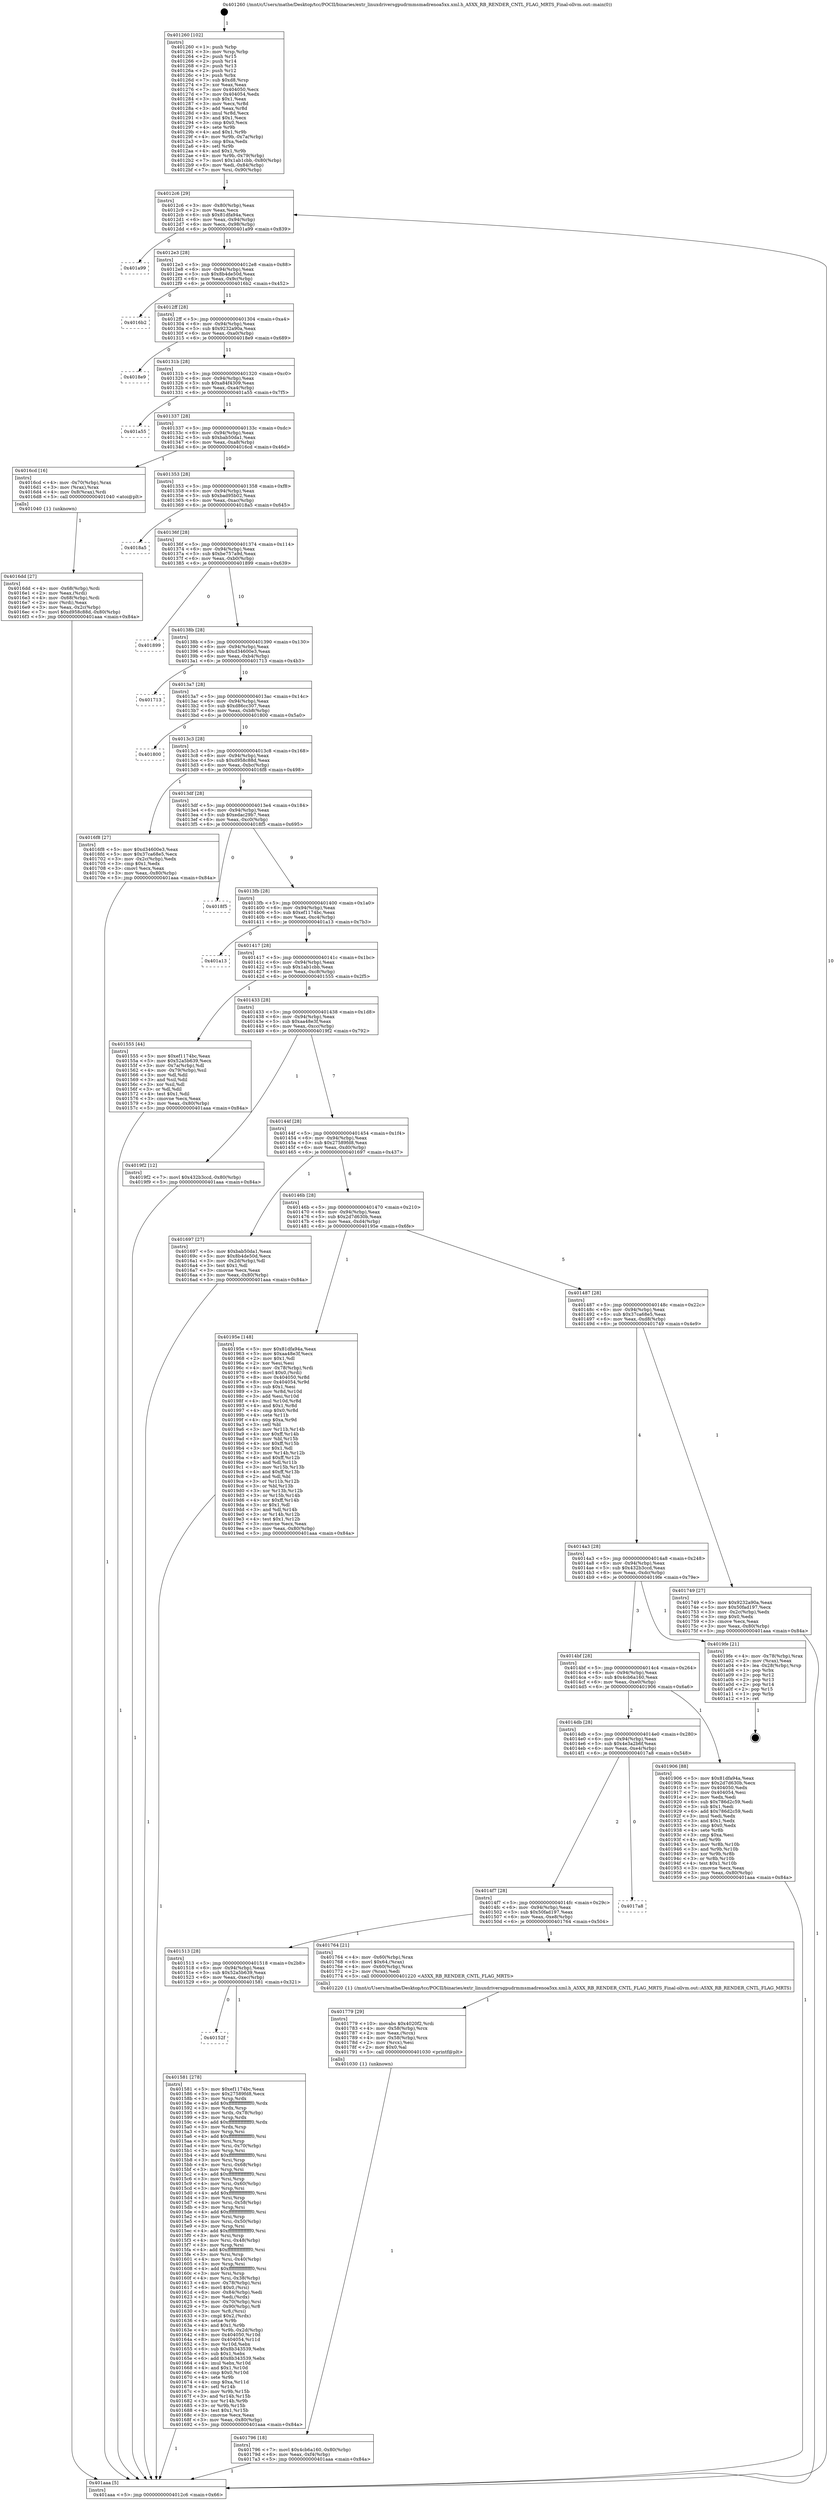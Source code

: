 digraph "0x401260" {
  label = "0x401260 (/mnt/c/Users/mathe/Desktop/tcc/POCII/binaries/extr_linuxdriversgpudrmmsmadrenoa5xx.xml.h_A5XX_RB_RENDER_CNTL_FLAG_MRTS_Final-ollvm.out::main(0))"
  labelloc = "t"
  node[shape=record]

  Entry [label="",width=0.3,height=0.3,shape=circle,fillcolor=black,style=filled]
  "0x4012c6" [label="{
     0x4012c6 [29]\l
     | [instrs]\l
     &nbsp;&nbsp;0x4012c6 \<+3\>: mov -0x80(%rbp),%eax\l
     &nbsp;&nbsp;0x4012c9 \<+2\>: mov %eax,%ecx\l
     &nbsp;&nbsp;0x4012cb \<+6\>: sub $0x81dfa94a,%ecx\l
     &nbsp;&nbsp;0x4012d1 \<+6\>: mov %eax,-0x94(%rbp)\l
     &nbsp;&nbsp;0x4012d7 \<+6\>: mov %ecx,-0x98(%rbp)\l
     &nbsp;&nbsp;0x4012dd \<+6\>: je 0000000000401a99 \<main+0x839\>\l
  }"]
  "0x401a99" [label="{
     0x401a99\l
  }", style=dashed]
  "0x4012e3" [label="{
     0x4012e3 [28]\l
     | [instrs]\l
     &nbsp;&nbsp;0x4012e3 \<+5\>: jmp 00000000004012e8 \<main+0x88\>\l
     &nbsp;&nbsp;0x4012e8 \<+6\>: mov -0x94(%rbp),%eax\l
     &nbsp;&nbsp;0x4012ee \<+5\>: sub $0x8b4de50d,%eax\l
     &nbsp;&nbsp;0x4012f3 \<+6\>: mov %eax,-0x9c(%rbp)\l
     &nbsp;&nbsp;0x4012f9 \<+6\>: je 00000000004016b2 \<main+0x452\>\l
  }"]
  Exit [label="",width=0.3,height=0.3,shape=circle,fillcolor=black,style=filled,peripheries=2]
  "0x4016b2" [label="{
     0x4016b2\l
  }", style=dashed]
  "0x4012ff" [label="{
     0x4012ff [28]\l
     | [instrs]\l
     &nbsp;&nbsp;0x4012ff \<+5\>: jmp 0000000000401304 \<main+0xa4\>\l
     &nbsp;&nbsp;0x401304 \<+6\>: mov -0x94(%rbp),%eax\l
     &nbsp;&nbsp;0x40130a \<+5\>: sub $0x9232a90a,%eax\l
     &nbsp;&nbsp;0x40130f \<+6\>: mov %eax,-0xa0(%rbp)\l
     &nbsp;&nbsp;0x401315 \<+6\>: je 00000000004018e9 \<main+0x689\>\l
  }"]
  "0x401796" [label="{
     0x401796 [18]\l
     | [instrs]\l
     &nbsp;&nbsp;0x401796 \<+7\>: movl $0x4cb6a160,-0x80(%rbp)\l
     &nbsp;&nbsp;0x40179d \<+6\>: mov %eax,-0xf4(%rbp)\l
     &nbsp;&nbsp;0x4017a3 \<+5\>: jmp 0000000000401aaa \<main+0x84a\>\l
  }"]
  "0x4018e9" [label="{
     0x4018e9\l
  }", style=dashed]
  "0x40131b" [label="{
     0x40131b [28]\l
     | [instrs]\l
     &nbsp;&nbsp;0x40131b \<+5\>: jmp 0000000000401320 \<main+0xc0\>\l
     &nbsp;&nbsp;0x401320 \<+6\>: mov -0x94(%rbp),%eax\l
     &nbsp;&nbsp;0x401326 \<+5\>: sub $0xa84f4309,%eax\l
     &nbsp;&nbsp;0x40132b \<+6\>: mov %eax,-0xa4(%rbp)\l
     &nbsp;&nbsp;0x401331 \<+6\>: je 0000000000401a55 \<main+0x7f5\>\l
  }"]
  "0x401779" [label="{
     0x401779 [29]\l
     | [instrs]\l
     &nbsp;&nbsp;0x401779 \<+10\>: movabs $0x4020f2,%rdi\l
     &nbsp;&nbsp;0x401783 \<+4\>: mov -0x58(%rbp),%rcx\l
     &nbsp;&nbsp;0x401787 \<+2\>: mov %eax,(%rcx)\l
     &nbsp;&nbsp;0x401789 \<+4\>: mov -0x58(%rbp),%rcx\l
     &nbsp;&nbsp;0x40178d \<+2\>: mov (%rcx),%esi\l
     &nbsp;&nbsp;0x40178f \<+2\>: mov $0x0,%al\l
     &nbsp;&nbsp;0x401791 \<+5\>: call 0000000000401030 \<printf@plt\>\l
     | [calls]\l
     &nbsp;&nbsp;0x401030 \{1\} (unknown)\l
  }"]
  "0x401a55" [label="{
     0x401a55\l
  }", style=dashed]
  "0x401337" [label="{
     0x401337 [28]\l
     | [instrs]\l
     &nbsp;&nbsp;0x401337 \<+5\>: jmp 000000000040133c \<main+0xdc\>\l
     &nbsp;&nbsp;0x40133c \<+6\>: mov -0x94(%rbp),%eax\l
     &nbsp;&nbsp;0x401342 \<+5\>: sub $0xbab50da1,%eax\l
     &nbsp;&nbsp;0x401347 \<+6\>: mov %eax,-0xa8(%rbp)\l
     &nbsp;&nbsp;0x40134d \<+6\>: je 00000000004016cd \<main+0x46d\>\l
  }"]
  "0x4016dd" [label="{
     0x4016dd [27]\l
     | [instrs]\l
     &nbsp;&nbsp;0x4016dd \<+4\>: mov -0x68(%rbp),%rdi\l
     &nbsp;&nbsp;0x4016e1 \<+2\>: mov %eax,(%rdi)\l
     &nbsp;&nbsp;0x4016e3 \<+4\>: mov -0x68(%rbp),%rdi\l
     &nbsp;&nbsp;0x4016e7 \<+2\>: mov (%rdi),%eax\l
     &nbsp;&nbsp;0x4016e9 \<+3\>: mov %eax,-0x2c(%rbp)\l
     &nbsp;&nbsp;0x4016ec \<+7\>: movl $0xd958c88d,-0x80(%rbp)\l
     &nbsp;&nbsp;0x4016f3 \<+5\>: jmp 0000000000401aaa \<main+0x84a\>\l
  }"]
  "0x4016cd" [label="{
     0x4016cd [16]\l
     | [instrs]\l
     &nbsp;&nbsp;0x4016cd \<+4\>: mov -0x70(%rbp),%rax\l
     &nbsp;&nbsp;0x4016d1 \<+3\>: mov (%rax),%rax\l
     &nbsp;&nbsp;0x4016d4 \<+4\>: mov 0x8(%rax),%rdi\l
     &nbsp;&nbsp;0x4016d8 \<+5\>: call 0000000000401040 \<atoi@plt\>\l
     | [calls]\l
     &nbsp;&nbsp;0x401040 \{1\} (unknown)\l
  }"]
  "0x401353" [label="{
     0x401353 [28]\l
     | [instrs]\l
     &nbsp;&nbsp;0x401353 \<+5\>: jmp 0000000000401358 \<main+0xf8\>\l
     &nbsp;&nbsp;0x401358 \<+6\>: mov -0x94(%rbp),%eax\l
     &nbsp;&nbsp;0x40135e \<+5\>: sub $0xbad95b02,%eax\l
     &nbsp;&nbsp;0x401363 \<+6\>: mov %eax,-0xac(%rbp)\l
     &nbsp;&nbsp;0x401369 \<+6\>: je 00000000004018a5 \<main+0x645\>\l
  }"]
  "0x40152f" [label="{
     0x40152f\l
  }", style=dashed]
  "0x4018a5" [label="{
     0x4018a5\l
  }", style=dashed]
  "0x40136f" [label="{
     0x40136f [28]\l
     | [instrs]\l
     &nbsp;&nbsp;0x40136f \<+5\>: jmp 0000000000401374 \<main+0x114\>\l
     &nbsp;&nbsp;0x401374 \<+6\>: mov -0x94(%rbp),%eax\l
     &nbsp;&nbsp;0x40137a \<+5\>: sub $0xbe757a9d,%eax\l
     &nbsp;&nbsp;0x40137f \<+6\>: mov %eax,-0xb0(%rbp)\l
     &nbsp;&nbsp;0x401385 \<+6\>: je 0000000000401899 \<main+0x639\>\l
  }"]
  "0x401581" [label="{
     0x401581 [278]\l
     | [instrs]\l
     &nbsp;&nbsp;0x401581 \<+5\>: mov $0xef1174bc,%eax\l
     &nbsp;&nbsp;0x401586 \<+5\>: mov $0x27589fd8,%ecx\l
     &nbsp;&nbsp;0x40158b \<+3\>: mov %rsp,%rdx\l
     &nbsp;&nbsp;0x40158e \<+4\>: add $0xfffffffffffffff0,%rdx\l
     &nbsp;&nbsp;0x401592 \<+3\>: mov %rdx,%rsp\l
     &nbsp;&nbsp;0x401595 \<+4\>: mov %rdx,-0x78(%rbp)\l
     &nbsp;&nbsp;0x401599 \<+3\>: mov %rsp,%rdx\l
     &nbsp;&nbsp;0x40159c \<+4\>: add $0xfffffffffffffff0,%rdx\l
     &nbsp;&nbsp;0x4015a0 \<+3\>: mov %rdx,%rsp\l
     &nbsp;&nbsp;0x4015a3 \<+3\>: mov %rsp,%rsi\l
     &nbsp;&nbsp;0x4015a6 \<+4\>: add $0xfffffffffffffff0,%rsi\l
     &nbsp;&nbsp;0x4015aa \<+3\>: mov %rsi,%rsp\l
     &nbsp;&nbsp;0x4015ad \<+4\>: mov %rsi,-0x70(%rbp)\l
     &nbsp;&nbsp;0x4015b1 \<+3\>: mov %rsp,%rsi\l
     &nbsp;&nbsp;0x4015b4 \<+4\>: add $0xfffffffffffffff0,%rsi\l
     &nbsp;&nbsp;0x4015b8 \<+3\>: mov %rsi,%rsp\l
     &nbsp;&nbsp;0x4015bb \<+4\>: mov %rsi,-0x68(%rbp)\l
     &nbsp;&nbsp;0x4015bf \<+3\>: mov %rsp,%rsi\l
     &nbsp;&nbsp;0x4015c2 \<+4\>: add $0xfffffffffffffff0,%rsi\l
     &nbsp;&nbsp;0x4015c6 \<+3\>: mov %rsi,%rsp\l
     &nbsp;&nbsp;0x4015c9 \<+4\>: mov %rsi,-0x60(%rbp)\l
     &nbsp;&nbsp;0x4015cd \<+3\>: mov %rsp,%rsi\l
     &nbsp;&nbsp;0x4015d0 \<+4\>: add $0xfffffffffffffff0,%rsi\l
     &nbsp;&nbsp;0x4015d4 \<+3\>: mov %rsi,%rsp\l
     &nbsp;&nbsp;0x4015d7 \<+4\>: mov %rsi,-0x58(%rbp)\l
     &nbsp;&nbsp;0x4015db \<+3\>: mov %rsp,%rsi\l
     &nbsp;&nbsp;0x4015de \<+4\>: add $0xfffffffffffffff0,%rsi\l
     &nbsp;&nbsp;0x4015e2 \<+3\>: mov %rsi,%rsp\l
     &nbsp;&nbsp;0x4015e5 \<+4\>: mov %rsi,-0x50(%rbp)\l
     &nbsp;&nbsp;0x4015e9 \<+3\>: mov %rsp,%rsi\l
     &nbsp;&nbsp;0x4015ec \<+4\>: add $0xfffffffffffffff0,%rsi\l
     &nbsp;&nbsp;0x4015f0 \<+3\>: mov %rsi,%rsp\l
     &nbsp;&nbsp;0x4015f3 \<+4\>: mov %rsi,-0x48(%rbp)\l
     &nbsp;&nbsp;0x4015f7 \<+3\>: mov %rsp,%rsi\l
     &nbsp;&nbsp;0x4015fa \<+4\>: add $0xfffffffffffffff0,%rsi\l
     &nbsp;&nbsp;0x4015fe \<+3\>: mov %rsi,%rsp\l
     &nbsp;&nbsp;0x401601 \<+4\>: mov %rsi,-0x40(%rbp)\l
     &nbsp;&nbsp;0x401605 \<+3\>: mov %rsp,%rsi\l
     &nbsp;&nbsp;0x401608 \<+4\>: add $0xfffffffffffffff0,%rsi\l
     &nbsp;&nbsp;0x40160c \<+3\>: mov %rsi,%rsp\l
     &nbsp;&nbsp;0x40160f \<+4\>: mov %rsi,-0x38(%rbp)\l
     &nbsp;&nbsp;0x401613 \<+4\>: mov -0x78(%rbp),%rsi\l
     &nbsp;&nbsp;0x401617 \<+6\>: movl $0x0,(%rsi)\l
     &nbsp;&nbsp;0x40161d \<+6\>: mov -0x84(%rbp),%edi\l
     &nbsp;&nbsp;0x401623 \<+2\>: mov %edi,(%rdx)\l
     &nbsp;&nbsp;0x401625 \<+4\>: mov -0x70(%rbp),%rsi\l
     &nbsp;&nbsp;0x401629 \<+7\>: mov -0x90(%rbp),%r8\l
     &nbsp;&nbsp;0x401630 \<+3\>: mov %r8,(%rsi)\l
     &nbsp;&nbsp;0x401633 \<+3\>: cmpl $0x2,(%rdx)\l
     &nbsp;&nbsp;0x401636 \<+4\>: setne %r9b\l
     &nbsp;&nbsp;0x40163a \<+4\>: and $0x1,%r9b\l
     &nbsp;&nbsp;0x40163e \<+4\>: mov %r9b,-0x2d(%rbp)\l
     &nbsp;&nbsp;0x401642 \<+8\>: mov 0x404050,%r10d\l
     &nbsp;&nbsp;0x40164a \<+8\>: mov 0x404054,%r11d\l
     &nbsp;&nbsp;0x401652 \<+3\>: mov %r10d,%ebx\l
     &nbsp;&nbsp;0x401655 \<+6\>: sub $0x8b343539,%ebx\l
     &nbsp;&nbsp;0x40165b \<+3\>: sub $0x1,%ebx\l
     &nbsp;&nbsp;0x40165e \<+6\>: add $0x8b343539,%ebx\l
     &nbsp;&nbsp;0x401664 \<+4\>: imul %ebx,%r10d\l
     &nbsp;&nbsp;0x401668 \<+4\>: and $0x1,%r10d\l
     &nbsp;&nbsp;0x40166c \<+4\>: cmp $0x0,%r10d\l
     &nbsp;&nbsp;0x401670 \<+4\>: sete %r9b\l
     &nbsp;&nbsp;0x401674 \<+4\>: cmp $0xa,%r11d\l
     &nbsp;&nbsp;0x401678 \<+4\>: setl %r14b\l
     &nbsp;&nbsp;0x40167c \<+3\>: mov %r9b,%r15b\l
     &nbsp;&nbsp;0x40167f \<+3\>: and %r14b,%r15b\l
     &nbsp;&nbsp;0x401682 \<+3\>: xor %r14b,%r9b\l
     &nbsp;&nbsp;0x401685 \<+3\>: or %r9b,%r15b\l
     &nbsp;&nbsp;0x401688 \<+4\>: test $0x1,%r15b\l
     &nbsp;&nbsp;0x40168c \<+3\>: cmovne %ecx,%eax\l
     &nbsp;&nbsp;0x40168f \<+3\>: mov %eax,-0x80(%rbp)\l
     &nbsp;&nbsp;0x401692 \<+5\>: jmp 0000000000401aaa \<main+0x84a\>\l
  }"]
  "0x401899" [label="{
     0x401899\l
  }", style=dashed]
  "0x40138b" [label="{
     0x40138b [28]\l
     | [instrs]\l
     &nbsp;&nbsp;0x40138b \<+5\>: jmp 0000000000401390 \<main+0x130\>\l
     &nbsp;&nbsp;0x401390 \<+6\>: mov -0x94(%rbp),%eax\l
     &nbsp;&nbsp;0x401396 \<+5\>: sub $0xd34600e3,%eax\l
     &nbsp;&nbsp;0x40139b \<+6\>: mov %eax,-0xb4(%rbp)\l
     &nbsp;&nbsp;0x4013a1 \<+6\>: je 0000000000401713 \<main+0x4b3\>\l
  }"]
  "0x401513" [label="{
     0x401513 [28]\l
     | [instrs]\l
     &nbsp;&nbsp;0x401513 \<+5\>: jmp 0000000000401518 \<main+0x2b8\>\l
     &nbsp;&nbsp;0x401518 \<+6\>: mov -0x94(%rbp),%eax\l
     &nbsp;&nbsp;0x40151e \<+5\>: sub $0x52a5b639,%eax\l
     &nbsp;&nbsp;0x401523 \<+6\>: mov %eax,-0xec(%rbp)\l
     &nbsp;&nbsp;0x401529 \<+6\>: je 0000000000401581 \<main+0x321\>\l
  }"]
  "0x401713" [label="{
     0x401713\l
  }", style=dashed]
  "0x4013a7" [label="{
     0x4013a7 [28]\l
     | [instrs]\l
     &nbsp;&nbsp;0x4013a7 \<+5\>: jmp 00000000004013ac \<main+0x14c\>\l
     &nbsp;&nbsp;0x4013ac \<+6\>: mov -0x94(%rbp),%eax\l
     &nbsp;&nbsp;0x4013b2 \<+5\>: sub $0xd86cc307,%eax\l
     &nbsp;&nbsp;0x4013b7 \<+6\>: mov %eax,-0xb8(%rbp)\l
     &nbsp;&nbsp;0x4013bd \<+6\>: je 0000000000401800 \<main+0x5a0\>\l
  }"]
  "0x401764" [label="{
     0x401764 [21]\l
     | [instrs]\l
     &nbsp;&nbsp;0x401764 \<+4\>: mov -0x60(%rbp),%rax\l
     &nbsp;&nbsp;0x401768 \<+6\>: movl $0x64,(%rax)\l
     &nbsp;&nbsp;0x40176e \<+4\>: mov -0x60(%rbp),%rax\l
     &nbsp;&nbsp;0x401772 \<+2\>: mov (%rax),%edi\l
     &nbsp;&nbsp;0x401774 \<+5\>: call 0000000000401220 \<A5XX_RB_RENDER_CNTL_FLAG_MRTS\>\l
     | [calls]\l
     &nbsp;&nbsp;0x401220 \{1\} (/mnt/c/Users/mathe/Desktop/tcc/POCII/binaries/extr_linuxdriversgpudrmmsmadrenoa5xx.xml.h_A5XX_RB_RENDER_CNTL_FLAG_MRTS_Final-ollvm.out::A5XX_RB_RENDER_CNTL_FLAG_MRTS)\l
  }"]
  "0x401800" [label="{
     0x401800\l
  }", style=dashed]
  "0x4013c3" [label="{
     0x4013c3 [28]\l
     | [instrs]\l
     &nbsp;&nbsp;0x4013c3 \<+5\>: jmp 00000000004013c8 \<main+0x168\>\l
     &nbsp;&nbsp;0x4013c8 \<+6\>: mov -0x94(%rbp),%eax\l
     &nbsp;&nbsp;0x4013ce \<+5\>: sub $0xd958c88d,%eax\l
     &nbsp;&nbsp;0x4013d3 \<+6\>: mov %eax,-0xbc(%rbp)\l
     &nbsp;&nbsp;0x4013d9 \<+6\>: je 00000000004016f8 \<main+0x498\>\l
  }"]
  "0x4014f7" [label="{
     0x4014f7 [28]\l
     | [instrs]\l
     &nbsp;&nbsp;0x4014f7 \<+5\>: jmp 00000000004014fc \<main+0x29c\>\l
     &nbsp;&nbsp;0x4014fc \<+6\>: mov -0x94(%rbp),%eax\l
     &nbsp;&nbsp;0x401502 \<+5\>: sub $0x50fad197,%eax\l
     &nbsp;&nbsp;0x401507 \<+6\>: mov %eax,-0xe8(%rbp)\l
     &nbsp;&nbsp;0x40150d \<+6\>: je 0000000000401764 \<main+0x504\>\l
  }"]
  "0x4016f8" [label="{
     0x4016f8 [27]\l
     | [instrs]\l
     &nbsp;&nbsp;0x4016f8 \<+5\>: mov $0xd34600e3,%eax\l
     &nbsp;&nbsp;0x4016fd \<+5\>: mov $0x37ca68e5,%ecx\l
     &nbsp;&nbsp;0x401702 \<+3\>: mov -0x2c(%rbp),%edx\l
     &nbsp;&nbsp;0x401705 \<+3\>: cmp $0x1,%edx\l
     &nbsp;&nbsp;0x401708 \<+3\>: cmovl %ecx,%eax\l
     &nbsp;&nbsp;0x40170b \<+3\>: mov %eax,-0x80(%rbp)\l
     &nbsp;&nbsp;0x40170e \<+5\>: jmp 0000000000401aaa \<main+0x84a\>\l
  }"]
  "0x4013df" [label="{
     0x4013df [28]\l
     | [instrs]\l
     &nbsp;&nbsp;0x4013df \<+5\>: jmp 00000000004013e4 \<main+0x184\>\l
     &nbsp;&nbsp;0x4013e4 \<+6\>: mov -0x94(%rbp),%eax\l
     &nbsp;&nbsp;0x4013ea \<+5\>: sub $0xedac29b7,%eax\l
     &nbsp;&nbsp;0x4013ef \<+6\>: mov %eax,-0xc0(%rbp)\l
     &nbsp;&nbsp;0x4013f5 \<+6\>: je 00000000004018f5 \<main+0x695\>\l
  }"]
  "0x4017a8" [label="{
     0x4017a8\l
  }", style=dashed]
  "0x4018f5" [label="{
     0x4018f5\l
  }", style=dashed]
  "0x4013fb" [label="{
     0x4013fb [28]\l
     | [instrs]\l
     &nbsp;&nbsp;0x4013fb \<+5\>: jmp 0000000000401400 \<main+0x1a0\>\l
     &nbsp;&nbsp;0x401400 \<+6\>: mov -0x94(%rbp),%eax\l
     &nbsp;&nbsp;0x401406 \<+5\>: sub $0xef1174bc,%eax\l
     &nbsp;&nbsp;0x40140b \<+6\>: mov %eax,-0xc4(%rbp)\l
     &nbsp;&nbsp;0x401411 \<+6\>: je 0000000000401a13 \<main+0x7b3\>\l
  }"]
  "0x4014db" [label="{
     0x4014db [28]\l
     | [instrs]\l
     &nbsp;&nbsp;0x4014db \<+5\>: jmp 00000000004014e0 \<main+0x280\>\l
     &nbsp;&nbsp;0x4014e0 \<+6\>: mov -0x94(%rbp),%eax\l
     &nbsp;&nbsp;0x4014e6 \<+5\>: sub $0x4e3a2b6f,%eax\l
     &nbsp;&nbsp;0x4014eb \<+6\>: mov %eax,-0xe4(%rbp)\l
     &nbsp;&nbsp;0x4014f1 \<+6\>: je 00000000004017a8 \<main+0x548\>\l
  }"]
  "0x401a13" [label="{
     0x401a13\l
  }", style=dashed]
  "0x401417" [label="{
     0x401417 [28]\l
     | [instrs]\l
     &nbsp;&nbsp;0x401417 \<+5\>: jmp 000000000040141c \<main+0x1bc\>\l
     &nbsp;&nbsp;0x40141c \<+6\>: mov -0x94(%rbp),%eax\l
     &nbsp;&nbsp;0x401422 \<+5\>: sub $0x1ab1cbb,%eax\l
     &nbsp;&nbsp;0x401427 \<+6\>: mov %eax,-0xc8(%rbp)\l
     &nbsp;&nbsp;0x40142d \<+6\>: je 0000000000401555 \<main+0x2f5\>\l
  }"]
  "0x401906" [label="{
     0x401906 [88]\l
     | [instrs]\l
     &nbsp;&nbsp;0x401906 \<+5\>: mov $0x81dfa94a,%eax\l
     &nbsp;&nbsp;0x40190b \<+5\>: mov $0x2d7d630b,%ecx\l
     &nbsp;&nbsp;0x401910 \<+7\>: mov 0x404050,%edx\l
     &nbsp;&nbsp;0x401917 \<+7\>: mov 0x404054,%esi\l
     &nbsp;&nbsp;0x40191e \<+2\>: mov %edx,%edi\l
     &nbsp;&nbsp;0x401920 \<+6\>: sub $0x786d2c59,%edi\l
     &nbsp;&nbsp;0x401926 \<+3\>: sub $0x1,%edi\l
     &nbsp;&nbsp;0x401929 \<+6\>: add $0x786d2c59,%edi\l
     &nbsp;&nbsp;0x40192f \<+3\>: imul %edi,%edx\l
     &nbsp;&nbsp;0x401932 \<+3\>: and $0x1,%edx\l
     &nbsp;&nbsp;0x401935 \<+3\>: cmp $0x0,%edx\l
     &nbsp;&nbsp;0x401938 \<+4\>: sete %r8b\l
     &nbsp;&nbsp;0x40193c \<+3\>: cmp $0xa,%esi\l
     &nbsp;&nbsp;0x40193f \<+4\>: setl %r9b\l
     &nbsp;&nbsp;0x401943 \<+3\>: mov %r8b,%r10b\l
     &nbsp;&nbsp;0x401946 \<+3\>: and %r9b,%r10b\l
     &nbsp;&nbsp;0x401949 \<+3\>: xor %r9b,%r8b\l
     &nbsp;&nbsp;0x40194c \<+3\>: or %r8b,%r10b\l
     &nbsp;&nbsp;0x40194f \<+4\>: test $0x1,%r10b\l
     &nbsp;&nbsp;0x401953 \<+3\>: cmovne %ecx,%eax\l
     &nbsp;&nbsp;0x401956 \<+3\>: mov %eax,-0x80(%rbp)\l
     &nbsp;&nbsp;0x401959 \<+5\>: jmp 0000000000401aaa \<main+0x84a\>\l
  }"]
  "0x401555" [label="{
     0x401555 [44]\l
     | [instrs]\l
     &nbsp;&nbsp;0x401555 \<+5\>: mov $0xef1174bc,%eax\l
     &nbsp;&nbsp;0x40155a \<+5\>: mov $0x52a5b639,%ecx\l
     &nbsp;&nbsp;0x40155f \<+3\>: mov -0x7a(%rbp),%dl\l
     &nbsp;&nbsp;0x401562 \<+4\>: mov -0x79(%rbp),%sil\l
     &nbsp;&nbsp;0x401566 \<+3\>: mov %dl,%dil\l
     &nbsp;&nbsp;0x401569 \<+3\>: and %sil,%dil\l
     &nbsp;&nbsp;0x40156c \<+3\>: xor %sil,%dl\l
     &nbsp;&nbsp;0x40156f \<+3\>: or %dl,%dil\l
     &nbsp;&nbsp;0x401572 \<+4\>: test $0x1,%dil\l
     &nbsp;&nbsp;0x401576 \<+3\>: cmovne %ecx,%eax\l
     &nbsp;&nbsp;0x401579 \<+3\>: mov %eax,-0x80(%rbp)\l
     &nbsp;&nbsp;0x40157c \<+5\>: jmp 0000000000401aaa \<main+0x84a\>\l
  }"]
  "0x401433" [label="{
     0x401433 [28]\l
     | [instrs]\l
     &nbsp;&nbsp;0x401433 \<+5\>: jmp 0000000000401438 \<main+0x1d8\>\l
     &nbsp;&nbsp;0x401438 \<+6\>: mov -0x94(%rbp),%eax\l
     &nbsp;&nbsp;0x40143e \<+5\>: sub $0xaa48e3f,%eax\l
     &nbsp;&nbsp;0x401443 \<+6\>: mov %eax,-0xcc(%rbp)\l
     &nbsp;&nbsp;0x401449 \<+6\>: je 00000000004019f2 \<main+0x792\>\l
  }"]
  "0x401aaa" [label="{
     0x401aaa [5]\l
     | [instrs]\l
     &nbsp;&nbsp;0x401aaa \<+5\>: jmp 00000000004012c6 \<main+0x66\>\l
  }"]
  "0x401260" [label="{
     0x401260 [102]\l
     | [instrs]\l
     &nbsp;&nbsp;0x401260 \<+1\>: push %rbp\l
     &nbsp;&nbsp;0x401261 \<+3\>: mov %rsp,%rbp\l
     &nbsp;&nbsp;0x401264 \<+2\>: push %r15\l
     &nbsp;&nbsp;0x401266 \<+2\>: push %r14\l
     &nbsp;&nbsp;0x401268 \<+2\>: push %r13\l
     &nbsp;&nbsp;0x40126a \<+2\>: push %r12\l
     &nbsp;&nbsp;0x40126c \<+1\>: push %rbx\l
     &nbsp;&nbsp;0x40126d \<+7\>: sub $0xd8,%rsp\l
     &nbsp;&nbsp;0x401274 \<+2\>: xor %eax,%eax\l
     &nbsp;&nbsp;0x401276 \<+7\>: mov 0x404050,%ecx\l
     &nbsp;&nbsp;0x40127d \<+7\>: mov 0x404054,%edx\l
     &nbsp;&nbsp;0x401284 \<+3\>: sub $0x1,%eax\l
     &nbsp;&nbsp;0x401287 \<+3\>: mov %ecx,%r8d\l
     &nbsp;&nbsp;0x40128a \<+3\>: add %eax,%r8d\l
     &nbsp;&nbsp;0x40128d \<+4\>: imul %r8d,%ecx\l
     &nbsp;&nbsp;0x401291 \<+3\>: and $0x1,%ecx\l
     &nbsp;&nbsp;0x401294 \<+3\>: cmp $0x0,%ecx\l
     &nbsp;&nbsp;0x401297 \<+4\>: sete %r9b\l
     &nbsp;&nbsp;0x40129b \<+4\>: and $0x1,%r9b\l
     &nbsp;&nbsp;0x40129f \<+4\>: mov %r9b,-0x7a(%rbp)\l
     &nbsp;&nbsp;0x4012a3 \<+3\>: cmp $0xa,%edx\l
     &nbsp;&nbsp;0x4012a6 \<+4\>: setl %r9b\l
     &nbsp;&nbsp;0x4012aa \<+4\>: and $0x1,%r9b\l
     &nbsp;&nbsp;0x4012ae \<+4\>: mov %r9b,-0x79(%rbp)\l
     &nbsp;&nbsp;0x4012b2 \<+7\>: movl $0x1ab1cbb,-0x80(%rbp)\l
     &nbsp;&nbsp;0x4012b9 \<+6\>: mov %edi,-0x84(%rbp)\l
     &nbsp;&nbsp;0x4012bf \<+7\>: mov %rsi,-0x90(%rbp)\l
  }"]
  "0x4014bf" [label="{
     0x4014bf [28]\l
     | [instrs]\l
     &nbsp;&nbsp;0x4014bf \<+5\>: jmp 00000000004014c4 \<main+0x264\>\l
     &nbsp;&nbsp;0x4014c4 \<+6\>: mov -0x94(%rbp),%eax\l
     &nbsp;&nbsp;0x4014ca \<+5\>: sub $0x4cb6a160,%eax\l
     &nbsp;&nbsp;0x4014cf \<+6\>: mov %eax,-0xe0(%rbp)\l
     &nbsp;&nbsp;0x4014d5 \<+6\>: je 0000000000401906 \<main+0x6a6\>\l
  }"]
  "0x4019f2" [label="{
     0x4019f2 [12]\l
     | [instrs]\l
     &nbsp;&nbsp;0x4019f2 \<+7\>: movl $0x432b3ccd,-0x80(%rbp)\l
     &nbsp;&nbsp;0x4019f9 \<+5\>: jmp 0000000000401aaa \<main+0x84a\>\l
  }"]
  "0x40144f" [label="{
     0x40144f [28]\l
     | [instrs]\l
     &nbsp;&nbsp;0x40144f \<+5\>: jmp 0000000000401454 \<main+0x1f4\>\l
     &nbsp;&nbsp;0x401454 \<+6\>: mov -0x94(%rbp),%eax\l
     &nbsp;&nbsp;0x40145a \<+5\>: sub $0x27589fd8,%eax\l
     &nbsp;&nbsp;0x40145f \<+6\>: mov %eax,-0xd0(%rbp)\l
     &nbsp;&nbsp;0x401465 \<+6\>: je 0000000000401697 \<main+0x437\>\l
  }"]
  "0x4019fe" [label="{
     0x4019fe [21]\l
     | [instrs]\l
     &nbsp;&nbsp;0x4019fe \<+4\>: mov -0x78(%rbp),%rax\l
     &nbsp;&nbsp;0x401a02 \<+2\>: mov (%rax),%eax\l
     &nbsp;&nbsp;0x401a04 \<+4\>: lea -0x28(%rbp),%rsp\l
     &nbsp;&nbsp;0x401a08 \<+1\>: pop %rbx\l
     &nbsp;&nbsp;0x401a09 \<+2\>: pop %r12\l
     &nbsp;&nbsp;0x401a0b \<+2\>: pop %r13\l
     &nbsp;&nbsp;0x401a0d \<+2\>: pop %r14\l
     &nbsp;&nbsp;0x401a0f \<+2\>: pop %r15\l
     &nbsp;&nbsp;0x401a11 \<+1\>: pop %rbp\l
     &nbsp;&nbsp;0x401a12 \<+1\>: ret\l
  }"]
  "0x401697" [label="{
     0x401697 [27]\l
     | [instrs]\l
     &nbsp;&nbsp;0x401697 \<+5\>: mov $0xbab50da1,%eax\l
     &nbsp;&nbsp;0x40169c \<+5\>: mov $0x8b4de50d,%ecx\l
     &nbsp;&nbsp;0x4016a1 \<+3\>: mov -0x2d(%rbp),%dl\l
     &nbsp;&nbsp;0x4016a4 \<+3\>: test $0x1,%dl\l
     &nbsp;&nbsp;0x4016a7 \<+3\>: cmovne %ecx,%eax\l
     &nbsp;&nbsp;0x4016aa \<+3\>: mov %eax,-0x80(%rbp)\l
     &nbsp;&nbsp;0x4016ad \<+5\>: jmp 0000000000401aaa \<main+0x84a\>\l
  }"]
  "0x40146b" [label="{
     0x40146b [28]\l
     | [instrs]\l
     &nbsp;&nbsp;0x40146b \<+5\>: jmp 0000000000401470 \<main+0x210\>\l
     &nbsp;&nbsp;0x401470 \<+6\>: mov -0x94(%rbp),%eax\l
     &nbsp;&nbsp;0x401476 \<+5\>: sub $0x2d7d630b,%eax\l
     &nbsp;&nbsp;0x40147b \<+6\>: mov %eax,-0xd4(%rbp)\l
     &nbsp;&nbsp;0x401481 \<+6\>: je 000000000040195e \<main+0x6fe\>\l
  }"]
  "0x4014a3" [label="{
     0x4014a3 [28]\l
     | [instrs]\l
     &nbsp;&nbsp;0x4014a3 \<+5\>: jmp 00000000004014a8 \<main+0x248\>\l
     &nbsp;&nbsp;0x4014a8 \<+6\>: mov -0x94(%rbp),%eax\l
     &nbsp;&nbsp;0x4014ae \<+5\>: sub $0x432b3ccd,%eax\l
     &nbsp;&nbsp;0x4014b3 \<+6\>: mov %eax,-0xdc(%rbp)\l
     &nbsp;&nbsp;0x4014b9 \<+6\>: je 00000000004019fe \<main+0x79e\>\l
  }"]
  "0x40195e" [label="{
     0x40195e [148]\l
     | [instrs]\l
     &nbsp;&nbsp;0x40195e \<+5\>: mov $0x81dfa94a,%eax\l
     &nbsp;&nbsp;0x401963 \<+5\>: mov $0xaa48e3f,%ecx\l
     &nbsp;&nbsp;0x401968 \<+2\>: mov $0x1,%dl\l
     &nbsp;&nbsp;0x40196a \<+2\>: xor %esi,%esi\l
     &nbsp;&nbsp;0x40196c \<+4\>: mov -0x78(%rbp),%rdi\l
     &nbsp;&nbsp;0x401970 \<+6\>: movl $0x0,(%rdi)\l
     &nbsp;&nbsp;0x401976 \<+8\>: mov 0x404050,%r8d\l
     &nbsp;&nbsp;0x40197e \<+8\>: mov 0x404054,%r9d\l
     &nbsp;&nbsp;0x401986 \<+3\>: sub $0x1,%esi\l
     &nbsp;&nbsp;0x401989 \<+3\>: mov %r8d,%r10d\l
     &nbsp;&nbsp;0x40198c \<+3\>: add %esi,%r10d\l
     &nbsp;&nbsp;0x40198f \<+4\>: imul %r10d,%r8d\l
     &nbsp;&nbsp;0x401993 \<+4\>: and $0x1,%r8d\l
     &nbsp;&nbsp;0x401997 \<+4\>: cmp $0x0,%r8d\l
     &nbsp;&nbsp;0x40199b \<+4\>: sete %r11b\l
     &nbsp;&nbsp;0x40199f \<+4\>: cmp $0xa,%r9d\l
     &nbsp;&nbsp;0x4019a3 \<+3\>: setl %bl\l
     &nbsp;&nbsp;0x4019a6 \<+3\>: mov %r11b,%r14b\l
     &nbsp;&nbsp;0x4019a9 \<+4\>: xor $0xff,%r14b\l
     &nbsp;&nbsp;0x4019ad \<+3\>: mov %bl,%r15b\l
     &nbsp;&nbsp;0x4019b0 \<+4\>: xor $0xff,%r15b\l
     &nbsp;&nbsp;0x4019b4 \<+3\>: xor $0x1,%dl\l
     &nbsp;&nbsp;0x4019b7 \<+3\>: mov %r14b,%r12b\l
     &nbsp;&nbsp;0x4019ba \<+4\>: and $0xff,%r12b\l
     &nbsp;&nbsp;0x4019be \<+3\>: and %dl,%r11b\l
     &nbsp;&nbsp;0x4019c1 \<+3\>: mov %r15b,%r13b\l
     &nbsp;&nbsp;0x4019c4 \<+4\>: and $0xff,%r13b\l
     &nbsp;&nbsp;0x4019c8 \<+2\>: and %dl,%bl\l
     &nbsp;&nbsp;0x4019ca \<+3\>: or %r11b,%r12b\l
     &nbsp;&nbsp;0x4019cd \<+3\>: or %bl,%r13b\l
     &nbsp;&nbsp;0x4019d0 \<+3\>: xor %r13b,%r12b\l
     &nbsp;&nbsp;0x4019d3 \<+3\>: or %r15b,%r14b\l
     &nbsp;&nbsp;0x4019d6 \<+4\>: xor $0xff,%r14b\l
     &nbsp;&nbsp;0x4019da \<+3\>: or $0x1,%dl\l
     &nbsp;&nbsp;0x4019dd \<+3\>: and %dl,%r14b\l
     &nbsp;&nbsp;0x4019e0 \<+3\>: or %r14b,%r12b\l
     &nbsp;&nbsp;0x4019e3 \<+4\>: test $0x1,%r12b\l
     &nbsp;&nbsp;0x4019e7 \<+3\>: cmovne %ecx,%eax\l
     &nbsp;&nbsp;0x4019ea \<+3\>: mov %eax,-0x80(%rbp)\l
     &nbsp;&nbsp;0x4019ed \<+5\>: jmp 0000000000401aaa \<main+0x84a\>\l
  }"]
  "0x401487" [label="{
     0x401487 [28]\l
     | [instrs]\l
     &nbsp;&nbsp;0x401487 \<+5\>: jmp 000000000040148c \<main+0x22c\>\l
     &nbsp;&nbsp;0x40148c \<+6\>: mov -0x94(%rbp),%eax\l
     &nbsp;&nbsp;0x401492 \<+5\>: sub $0x37ca68e5,%eax\l
     &nbsp;&nbsp;0x401497 \<+6\>: mov %eax,-0xd8(%rbp)\l
     &nbsp;&nbsp;0x40149d \<+6\>: je 0000000000401749 \<main+0x4e9\>\l
  }"]
  "0x401749" [label="{
     0x401749 [27]\l
     | [instrs]\l
     &nbsp;&nbsp;0x401749 \<+5\>: mov $0x9232a90a,%eax\l
     &nbsp;&nbsp;0x40174e \<+5\>: mov $0x50fad197,%ecx\l
     &nbsp;&nbsp;0x401753 \<+3\>: mov -0x2c(%rbp),%edx\l
     &nbsp;&nbsp;0x401756 \<+3\>: cmp $0x0,%edx\l
     &nbsp;&nbsp;0x401759 \<+3\>: cmove %ecx,%eax\l
     &nbsp;&nbsp;0x40175c \<+3\>: mov %eax,-0x80(%rbp)\l
     &nbsp;&nbsp;0x40175f \<+5\>: jmp 0000000000401aaa \<main+0x84a\>\l
  }"]
  Entry -> "0x401260" [label=" 1"]
  "0x4012c6" -> "0x401a99" [label=" 0"]
  "0x4012c6" -> "0x4012e3" [label=" 11"]
  "0x4019fe" -> Exit [label=" 1"]
  "0x4012e3" -> "0x4016b2" [label=" 0"]
  "0x4012e3" -> "0x4012ff" [label=" 11"]
  "0x4019f2" -> "0x401aaa" [label=" 1"]
  "0x4012ff" -> "0x4018e9" [label=" 0"]
  "0x4012ff" -> "0x40131b" [label=" 11"]
  "0x40195e" -> "0x401aaa" [label=" 1"]
  "0x40131b" -> "0x401a55" [label=" 0"]
  "0x40131b" -> "0x401337" [label=" 11"]
  "0x401906" -> "0x401aaa" [label=" 1"]
  "0x401337" -> "0x4016cd" [label=" 1"]
  "0x401337" -> "0x401353" [label=" 10"]
  "0x401796" -> "0x401aaa" [label=" 1"]
  "0x401353" -> "0x4018a5" [label=" 0"]
  "0x401353" -> "0x40136f" [label=" 10"]
  "0x401764" -> "0x401779" [label=" 1"]
  "0x40136f" -> "0x401899" [label=" 0"]
  "0x40136f" -> "0x40138b" [label=" 10"]
  "0x401749" -> "0x401aaa" [label=" 1"]
  "0x40138b" -> "0x401713" [label=" 0"]
  "0x40138b" -> "0x4013a7" [label=" 10"]
  "0x4016dd" -> "0x401aaa" [label=" 1"]
  "0x4013a7" -> "0x401800" [label=" 0"]
  "0x4013a7" -> "0x4013c3" [label=" 10"]
  "0x4016cd" -> "0x4016dd" [label=" 1"]
  "0x4013c3" -> "0x4016f8" [label=" 1"]
  "0x4013c3" -> "0x4013df" [label=" 9"]
  "0x401581" -> "0x401aaa" [label=" 1"]
  "0x4013df" -> "0x4018f5" [label=" 0"]
  "0x4013df" -> "0x4013fb" [label=" 9"]
  "0x401779" -> "0x401796" [label=" 1"]
  "0x4013fb" -> "0x401a13" [label=" 0"]
  "0x4013fb" -> "0x401417" [label=" 9"]
  "0x401513" -> "0x401581" [label=" 1"]
  "0x401417" -> "0x401555" [label=" 1"]
  "0x401417" -> "0x401433" [label=" 8"]
  "0x401555" -> "0x401aaa" [label=" 1"]
  "0x401260" -> "0x4012c6" [label=" 1"]
  "0x401aaa" -> "0x4012c6" [label=" 10"]
  "0x4016f8" -> "0x401aaa" [label=" 1"]
  "0x401433" -> "0x4019f2" [label=" 1"]
  "0x401433" -> "0x40144f" [label=" 7"]
  "0x4014f7" -> "0x401764" [label=" 1"]
  "0x40144f" -> "0x401697" [label=" 1"]
  "0x40144f" -> "0x40146b" [label=" 6"]
  "0x401697" -> "0x401aaa" [label=" 1"]
  "0x40146b" -> "0x40195e" [label=" 1"]
  "0x40146b" -> "0x401487" [label=" 5"]
  "0x4014db" -> "0x4017a8" [label=" 0"]
  "0x401487" -> "0x401749" [label=" 1"]
  "0x401487" -> "0x4014a3" [label=" 4"]
  "0x4014db" -> "0x4014f7" [label=" 2"]
  "0x4014a3" -> "0x4019fe" [label=" 1"]
  "0x4014a3" -> "0x4014bf" [label=" 3"]
  "0x4014f7" -> "0x401513" [label=" 1"]
  "0x4014bf" -> "0x401906" [label=" 1"]
  "0x4014bf" -> "0x4014db" [label=" 2"]
  "0x401513" -> "0x40152f" [label=" 0"]
}
